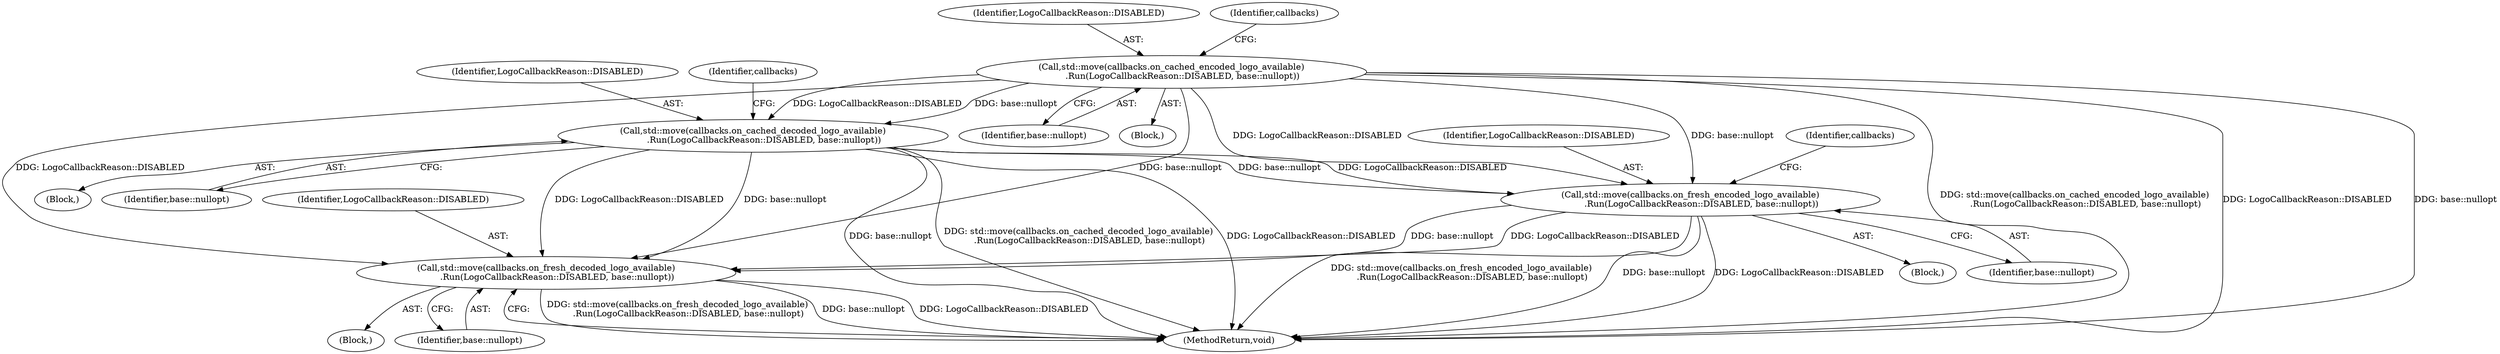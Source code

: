 digraph "1_Chrome_deaa07bec5d105ffc546d37eba3da4cba341fc03_7@API" {
"1000116" [label="(Call,std::move(callbacks.on_cached_decoded_logo_available)\n        .Run(LogoCallbackReason::DISABLED, base::nullopt))"];
"1000108" [label="(Call,std::move(callbacks.on_cached_encoded_logo_available)\n        .Run(LogoCallbackReason::DISABLED, base::nullopt))"];
"1000124" [label="(Call,std::move(callbacks.on_fresh_encoded_logo_available)\n        .Run(LogoCallbackReason::DISABLED, base::nullopt))"];
"1000132" [label="(Call,std::move(callbacks.on_fresh_decoded_logo_available)\n        .Run(LogoCallbackReason::DISABLED, base::nullopt))"];
"1000131" [label="(Block,)"];
"1000135" [label="(MethodReturn,void)"];
"1000133" [label="(Identifier,LogoCallbackReason::DISABLED)"];
"1000132" [label="(Call,std::move(callbacks.on_fresh_decoded_logo_available)\n        .Run(LogoCallbackReason::DISABLED, base::nullopt))"];
"1000125" [label="(Identifier,LogoCallbackReason::DISABLED)"];
"1000124" [label="(Call,std::move(callbacks.on_fresh_encoded_logo_available)\n        .Run(LogoCallbackReason::DISABLED, base::nullopt))"];
"1000118" [label="(Identifier,base::nullopt)"];
"1000110" [label="(Identifier,base::nullopt)"];
"1000107" [label="(Block,)"];
"1000129" [label="(Identifier,callbacks)"];
"1000116" [label="(Call,std::move(callbacks.on_cached_decoded_logo_available)\n        .Run(LogoCallbackReason::DISABLED, base::nullopt))"];
"1000117" [label="(Identifier,LogoCallbackReason::DISABLED)"];
"1000109" [label="(Identifier,LogoCallbackReason::DISABLED)"];
"1000108" [label="(Call,std::move(callbacks.on_cached_encoded_logo_available)\n        .Run(LogoCallbackReason::DISABLED, base::nullopt))"];
"1000121" [label="(Identifier,callbacks)"];
"1000123" [label="(Block,)"];
"1000134" [label="(Identifier,base::nullopt)"];
"1000113" [label="(Identifier,callbacks)"];
"1000115" [label="(Block,)"];
"1000126" [label="(Identifier,base::nullopt)"];
"1000116" -> "1000115"  [label="AST: "];
"1000116" -> "1000118"  [label="CFG: "];
"1000117" -> "1000116"  [label="AST: "];
"1000118" -> "1000116"  [label="AST: "];
"1000121" -> "1000116"  [label="CFG: "];
"1000116" -> "1000135"  [label="DDG: LogoCallbackReason::DISABLED"];
"1000116" -> "1000135"  [label="DDG: base::nullopt"];
"1000116" -> "1000135"  [label="DDG: std::move(callbacks.on_cached_decoded_logo_available)\n        .Run(LogoCallbackReason::DISABLED, base::nullopt)"];
"1000108" -> "1000116"  [label="DDG: LogoCallbackReason::DISABLED"];
"1000108" -> "1000116"  [label="DDG: base::nullopt"];
"1000116" -> "1000124"  [label="DDG: LogoCallbackReason::DISABLED"];
"1000116" -> "1000124"  [label="DDG: base::nullopt"];
"1000116" -> "1000132"  [label="DDG: LogoCallbackReason::DISABLED"];
"1000116" -> "1000132"  [label="DDG: base::nullopt"];
"1000108" -> "1000107"  [label="AST: "];
"1000108" -> "1000110"  [label="CFG: "];
"1000109" -> "1000108"  [label="AST: "];
"1000110" -> "1000108"  [label="AST: "];
"1000113" -> "1000108"  [label="CFG: "];
"1000108" -> "1000135"  [label="DDG: std::move(callbacks.on_cached_encoded_logo_available)\n        .Run(LogoCallbackReason::DISABLED, base::nullopt)"];
"1000108" -> "1000135"  [label="DDG: LogoCallbackReason::DISABLED"];
"1000108" -> "1000135"  [label="DDG: base::nullopt"];
"1000108" -> "1000124"  [label="DDG: LogoCallbackReason::DISABLED"];
"1000108" -> "1000124"  [label="DDG: base::nullopt"];
"1000108" -> "1000132"  [label="DDG: LogoCallbackReason::DISABLED"];
"1000108" -> "1000132"  [label="DDG: base::nullopt"];
"1000124" -> "1000123"  [label="AST: "];
"1000124" -> "1000126"  [label="CFG: "];
"1000125" -> "1000124"  [label="AST: "];
"1000126" -> "1000124"  [label="AST: "];
"1000129" -> "1000124"  [label="CFG: "];
"1000124" -> "1000135"  [label="DDG: base::nullopt"];
"1000124" -> "1000135"  [label="DDG: LogoCallbackReason::DISABLED"];
"1000124" -> "1000135"  [label="DDG: std::move(callbacks.on_fresh_encoded_logo_available)\n        .Run(LogoCallbackReason::DISABLED, base::nullopt)"];
"1000124" -> "1000132"  [label="DDG: LogoCallbackReason::DISABLED"];
"1000124" -> "1000132"  [label="DDG: base::nullopt"];
"1000132" -> "1000131"  [label="AST: "];
"1000132" -> "1000134"  [label="CFG: "];
"1000133" -> "1000132"  [label="AST: "];
"1000134" -> "1000132"  [label="AST: "];
"1000135" -> "1000132"  [label="CFG: "];
"1000132" -> "1000135"  [label="DDG: std::move(callbacks.on_fresh_decoded_logo_available)\n        .Run(LogoCallbackReason::DISABLED, base::nullopt)"];
"1000132" -> "1000135"  [label="DDG: base::nullopt"];
"1000132" -> "1000135"  [label="DDG: LogoCallbackReason::DISABLED"];
}
